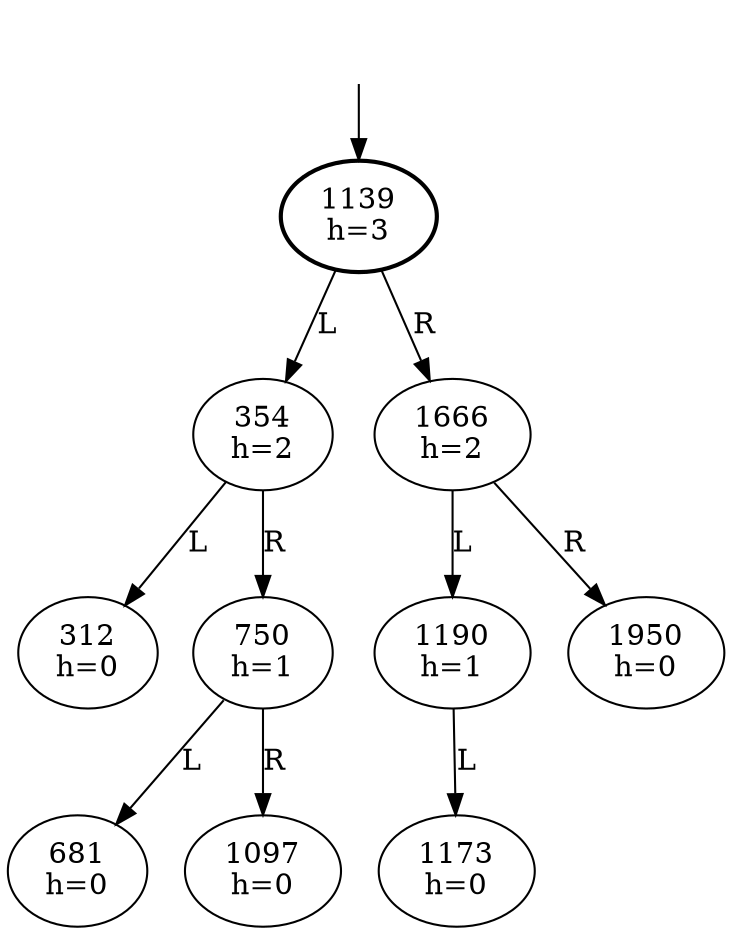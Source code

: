 digraph
 {
	Dummy [style=invis];
	Dummy -> 1139;
	1139 [penwidth=2];

	
      1139 [label="1139\nh=3"];

      1139 -> 354 [label="L"];
      354 [label="354\nh=2"];

      354 -> 312 [label="L"];
      312 [label="312\nh=0"];

      354 -> 750 [label="R"];
      750 [label="750\nh=1"];

      750 -> 681 [label="L"];
      681 [label="681\nh=0"];

      750 -> 1097 [label="R"];
      1097 [label="1097\nh=0"];

      1139 -> 1666 [label="R"];
      1666 [label="1666\nh=2"];

      1666 -> 1190 [label="L"];
      1190 [label="1190\nh=1"];

      1190 -> 1173 [label="L"];
      1173 [label="1173\nh=0"];

      1666 -> 1950 [label="R"];
      1950 [label="1950\nh=0"];

}